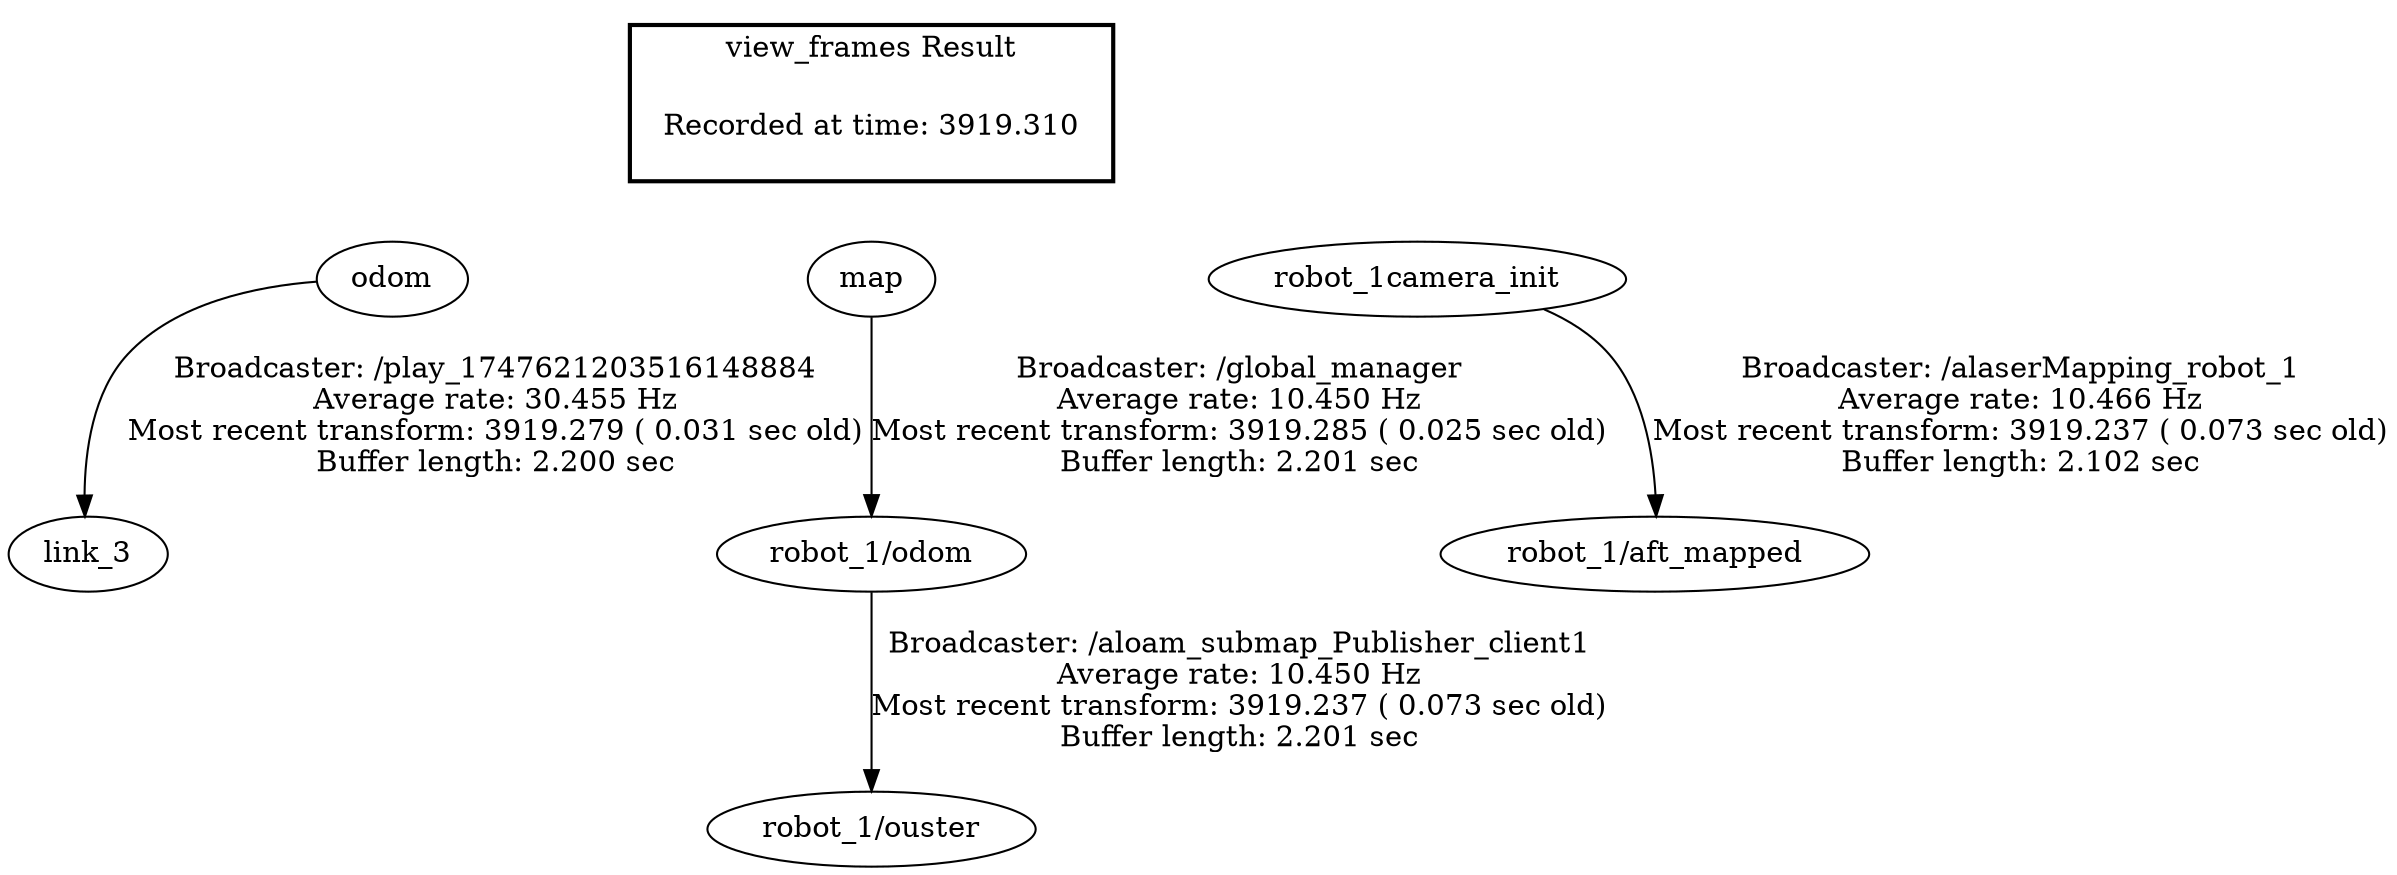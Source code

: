 digraph G {
"odom" -> "link_3"[label="Broadcaster: /play_1747621203516148884\nAverage rate: 30.455 Hz\nMost recent transform: 3919.279 ( 0.031 sec old)\nBuffer length: 2.200 sec\n"];
"map" -> "robot_1/odom"[label="Broadcaster: /global_manager\nAverage rate: 10.450 Hz\nMost recent transform: 3919.285 ( 0.025 sec old)\nBuffer length: 2.201 sec\n"];
"robot_1camera_init" -> "robot_1/aft_mapped"[label="Broadcaster: /alaserMapping_robot_1\nAverage rate: 10.466 Hz\nMost recent transform: 3919.237 ( 0.073 sec old)\nBuffer length: 2.102 sec\n"];
"robot_1/odom" -> "robot_1/ouster"[label="Broadcaster: /aloam_submap_Publisher_client1\nAverage rate: 10.450 Hz\nMost recent transform: 3919.237 ( 0.073 sec old)\nBuffer length: 2.201 sec\n"];
edge [style=invis];
 subgraph cluster_legend { style=bold; color=black; label ="view_frames Result";
"Recorded at time: 3919.310"[ shape=plaintext ] ;
 }->"odom";
edge [style=invis];
 subgraph cluster_legend { style=bold; color=black; label ="view_frames Result";
"Recorded at time: 3919.310"[ shape=plaintext ] ;
 }->"map";
edge [style=invis];
 subgraph cluster_legend { style=bold; color=black; label ="view_frames Result";
"Recorded at time: 3919.310"[ shape=plaintext ] ;
 }->"robot_1camera_init";
}